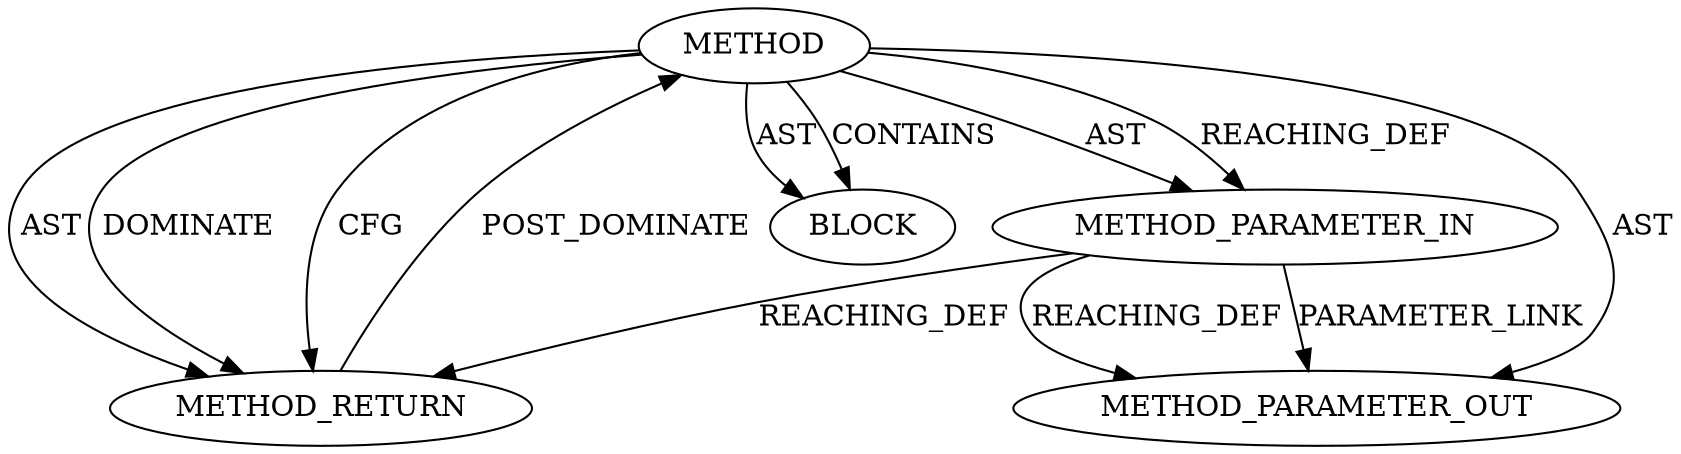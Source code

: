 digraph {
  12595 [label=METHOD AST_PARENT_TYPE="NAMESPACE_BLOCK" AST_PARENT_FULL_NAME="<global>" ORDER=0 CODE="<empty>" FULL_NAME="mutex_lock" IS_EXTERNAL=true FILENAME="<empty>" SIGNATURE="" NAME="mutex_lock"]
  13486 [label=METHOD_PARAMETER_OUT ORDER=1 CODE="p1" IS_VARIADIC=false TYPE_FULL_NAME="ANY" EVALUATION_STRATEGY="BY_VALUE" INDEX=1 NAME="p1"]
  12598 [label=METHOD_RETURN ORDER=2 CODE="RET" TYPE_FULL_NAME="ANY" EVALUATION_STRATEGY="BY_VALUE"]
  12597 [label=BLOCK ORDER=1 ARGUMENT_INDEX=1 CODE="<empty>" TYPE_FULL_NAME="ANY"]
  12596 [label=METHOD_PARAMETER_IN ORDER=1 CODE="p1" IS_VARIADIC=false TYPE_FULL_NAME="ANY" EVALUATION_STRATEGY="BY_VALUE" INDEX=1 NAME="p1"]
  12595 -> 12596 [label=AST ]
  12598 -> 12595 [label=POST_DOMINATE ]
  12596 -> 13486 [label=PARAMETER_LINK ]
  12595 -> 12598 [label=DOMINATE ]
  12595 -> 12596 [label=REACHING_DEF VARIABLE=""]
  12595 -> 13486 [label=AST ]
  12596 -> 13486 [label=REACHING_DEF VARIABLE="p1"]
  12595 -> 12597 [label=AST ]
  12595 -> 12598 [label=CFG ]
  12596 -> 12598 [label=REACHING_DEF VARIABLE="p1"]
  12595 -> 12597 [label=CONTAINS ]
  12595 -> 12598 [label=AST ]
}

